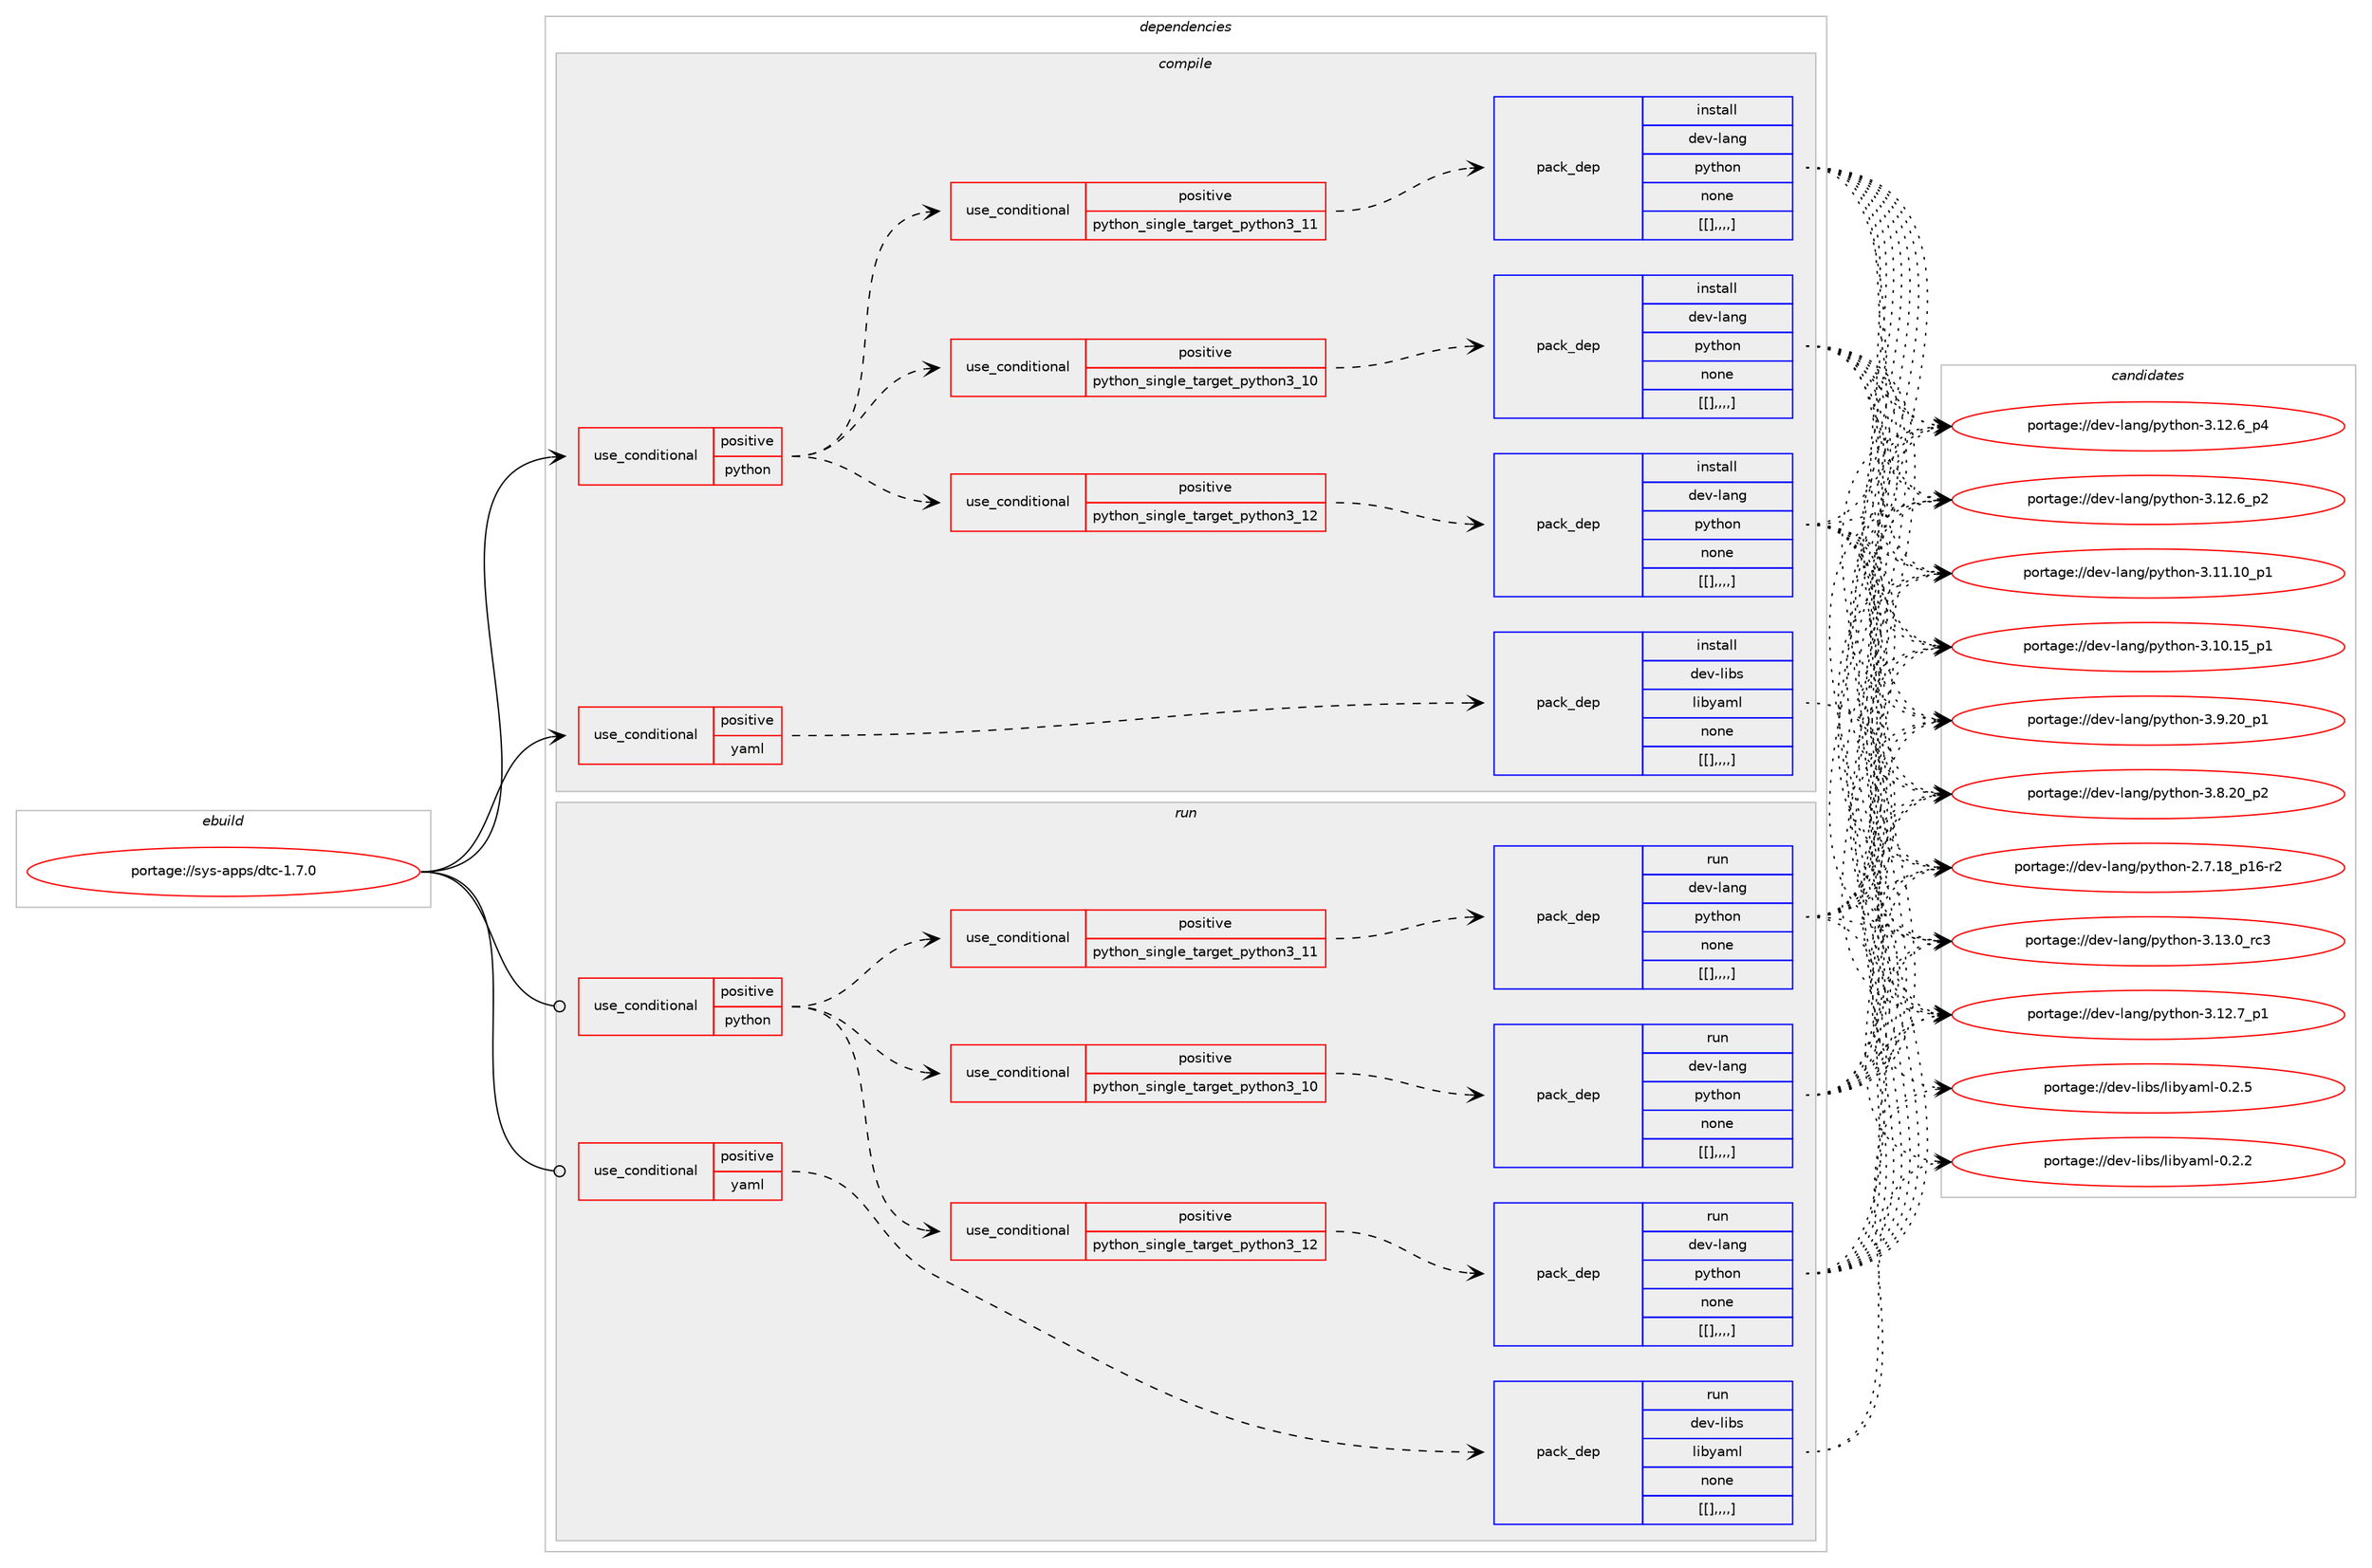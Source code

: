 digraph prolog {

# *************
# Graph options
# *************

newrank=true;
concentrate=true;
compound=true;
graph [rankdir=LR,fontname=Helvetica,fontsize=10,ranksep=1.5];#, ranksep=2.5, nodesep=0.2];
edge  [arrowhead=vee];
node  [fontname=Helvetica,fontsize=10];

# **********
# The ebuild
# **********

subgraph cluster_leftcol {
color=gray;
label=<<i>ebuild</i>>;
id [label="portage://sys-apps/dtc-1.7.0", color=red, width=4, href="../sys-apps/dtc-1.7.0.svg"];
}

# ****************
# The dependencies
# ****************

subgraph cluster_midcol {
color=gray;
label=<<i>dependencies</i>>;
subgraph cluster_compile {
fillcolor="#eeeeee";
style=filled;
label=<<i>compile</i>>;
subgraph cond2037 {
dependency6045 [label=<<TABLE BORDER="0" CELLBORDER="1" CELLSPACING="0" CELLPADDING="4"><TR><TD ROWSPAN="3" CELLPADDING="10">use_conditional</TD></TR><TR><TD>positive</TD></TR><TR><TD>python</TD></TR></TABLE>>, shape=none, color=red];
subgraph cond2038 {
dependency6046 [label=<<TABLE BORDER="0" CELLBORDER="1" CELLSPACING="0" CELLPADDING="4"><TR><TD ROWSPAN="3" CELLPADDING="10">use_conditional</TD></TR><TR><TD>positive</TD></TR><TR><TD>python_single_target_python3_10</TD></TR></TABLE>>, shape=none, color=red];
subgraph pack3993 {
dependency6047 [label=<<TABLE BORDER="0" CELLBORDER="1" CELLSPACING="0" CELLPADDING="4" WIDTH="220"><TR><TD ROWSPAN="6" CELLPADDING="30">pack_dep</TD></TR><TR><TD WIDTH="110">install</TD></TR><TR><TD>dev-lang</TD></TR><TR><TD>python</TD></TR><TR><TD>none</TD></TR><TR><TD>[[],,,,]</TD></TR></TABLE>>, shape=none, color=blue];
}
dependency6046:e -> dependency6047:w [weight=20,style="dashed",arrowhead="vee"];
}
dependency6045:e -> dependency6046:w [weight=20,style="dashed",arrowhead="vee"];
subgraph cond2039 {
dependency6048 [label=<<TABLE BORDER="0" CELLBORDER="1" CELLSPACING="0" CELLPADDING="4"><TR><TD ROWSPAN="3" CELLPADDING="10">use_conditional</TD></TR><TR><TD>positive</TD></TR><TR><TD>python_single_target_python3_11</TD></TR></TABLE>>, shape=none, color=red];
subgraph pack3994 {
dependency6049 [label=<<TABLE BORDER="0" CELLBORDER="1" CELLSPACING="0" CELLPADDING="4" WIDTH="220"><TR><TD ROWSPAN="6" CELLPADDING="30">pack_dep</TD></TR><TR><TD WIDTH="110">install</TD></TR><TR><TD>dev-lang</TD></TR><TR><TD>python</TD></TR><TR><TD>none</TD></TR><TR><TD>[[],,,,]</TD></TR></TABLE>>, shape=none, color=blue];
}
dependency6048:e -> dependency6049:w [weight=20,style="dashed",arrowhead="vee"];
}
dependency6045:e -> dependency6048:w [weight=20,style="dashed",arrowhead="vee"];
subgraph cond2040 {
dependency6050 [label=<<TABLE BORDER="0" CELLBORDER="1" CELLSPACING="0" CELLPADDING="4"><TR><TD ROWSPAN="3" CELLPADDING="10">use_conditional</TD></TR><TR><TD>positive</TD></TR><TR><TD>python_single_target_python3_12</TD></TR></TABLE>>, shape=none, color=red];
subgraph pack3995 {
dependency6051 [label=<<TABLE BORDER="0" CELLBORDER="1" CELLSPACING="0" CELLPADDING="4" WIDTH="220"><TR><TD ROWSPAN="6" CELLPADDING="30">pack_dep</TD></TR><TR><TD WIDTH="110">install</TD></TR><TR><TD>dev-lang</TD></TR><TR><TD>python</TD></TR><TR><TD>none</TD></TR><TR><TD>[[],,,,]</TD></TR></TABLE>>, shape=none, color=blue];
}
dependency6050:e -> dependency6051:w [weight=20,style="dashed",arrowhead="vee"];
}
dependency6045:e -> dependency6050:w [weight=20,style="dashed",arrowhead="vee"];
}
id:e -> dependency6045:w [weight=20,style="solid",arrowhead="vee"];
subgraph cond2041 {
dependency6052 [label=<<TABLE BORDER="0" CELLBORDER="1" CELLSPACING="0" CELLPADDING="4"><TR><TD ROWSPAN="3" CELLPADDING="10">use_conditional</TD></TR><TR><TD>positive</TD></TR><TR><TD>yaml</TD></TR></TABLE>>, shape=none, color=red];
subgraph pack3996 {
dependency6053 [label=<<TABLE BORDER="0" CELLBORDER="1" CELLSPACING="0" CELLPADDING="4" WIDTH="220"><TR><TD ROWSPAN="6" CELLPADDING="30">pack_dep</TD></TR><TR><TD WIDTH="110">install</TD></TR><TR><TD>dev-libs</TD></TR><TR><TD>libyaml</TD></TR><TR><TD>none</TD></TR><TR><TD>[[],,,,]</TD></TR></TABLE>>, shape=none, color=blue];
}
dependency6052:e -> dependency6053:w [weight=20,style="dashed",arrowhead="vee"];
}
id:e -> dependency6052:w [weight=20,style="solid",arrowhead="vee"];
}
subgraph cluster_compileandrun {
fillcolor="#eeeeee";
style=filled;
label=<<i>compile and run</i>>;
}
subgraph cluster_run {
fillcolor="#eeeeee";
style=filled;
label=<<i>run</i>>;
subgraph cond2042 {
dependency6054 [label=<<TABLE BORDER="0" CELLBORDER="1" CELLSPACING="0" CELLPADDING="4"><TR><TD ROWSPAN="3" CELLPADDING="10">use_conditional</TD></TR><TR><TD>positive</TD></TR><TR><TD>python</TD></TR></TABLE>>, shape=none, color=red];
subgraph cond2043 {
dependency6055 [label=<<TABLE BORDER="0" CELLBORDER="1" CELLSPACING="0" CELLPADDING="4"><TR><TD ROWSPAN="3" CELLPADDING="10">use_conditional</TD></TR><TR><TD>positive</TD></TR><TR><TD>python_single_target_python3_10</TD></TR></TABLE>>, shape=none, color=red];
subgraph pack3997 {
dependency6056 [label=<<TABLE BORDER="0" CELLBORDER="1" CELLSPACING="0" CELLPADDING="4" WIDTH="220"><TR><TD ROWSPAN="6" CELLPADDING="30">pack_dep</TD></TR><TR><TD WIDTH="110">run</TD></TR><TR><TD>dev-lang</TD></TR><TR><TD>python</TD></TR><TR><TD>none</TD></TR><TR><TD>[[],,,,]</TD></TR></TABLE>>, shape=none, color=blue];
}
dependency6055:e -> dependency6056:w [weight=20,style="dashed",arrowhead="vee"];
}
dependency6054:e -> dependency6055:w [weight=20,style="dashed",arrowhead="vee"];
subgraph cond2044 {
dependency6057 [label=<<TABLE BORDER="0" CELLBORDER="1" CELLSPACING="0" CELLPADDING="4"><TR><TD ROWSPAN="3" CELLPADDING="10">use_conditional</TD></TR><TR><TD>positive</TD></TR><TR><TD>python_single_target_python3_11</TD></TR></TABLE>>, shape=none, color=red];
subgraph pack3998 {
dependency6058 [label=<<TABLE BORDER="0" CELLBORDER="1" CELLSPACING="0" CELLPADDING="4" WIDTH="220"><TR><TD ROWSPAN="6" CELLPADDING="30">pack_dep</TD></TR><TR><TD WIDTH="110">run</TD></TR><TR><TD>dev-lang</TD></TR><TR><TD>python</TD></TR><TR><TD>none</TD></TR><TR><TD>[[],,,,]</TD></TR></TABLE>>, shape=none, color=blue];
}
dependency6057:e -> dependency6058:w [weight=20,style="dashed",arrowhead="vee"];
}
dependency6054:e -> dependency6057:w [weight=20,style="dashed",arrowhead="vee"];
subgraph cond2045 {
dependency6059 [label=<<TABLE BORDER="0" CELLBORDER="1" CELLSPACING="0" CELLPADDING="4"><TR><TD ROWSPAN="3" CELLPADDING="10">use_conditional</TD></TR><TR><TD>positive</TD></TR><TR><TD>python_single_target_python3_12</TD></TR></TABLE>>, shape=none, color=red];
subgraph pack3999 {
dependency6060 [label=<<TABLE BORDER="0" CELLBORDER="1" CELLSPACING="0" CELLPADDING="4" WIDTH="220"><TR><TD ROWSPAN="6" CELLPADDING="30">pack_dep</TD></TR><TR><TD WIDTH="110">run</TD></TR><TR><TD>dev-lang</TD></TR><TR><TD>python</TD></TR><TR><TD>none</TD></TR><TR><TD>[[],,,,]</TD></TR></TABLE>>, shape=none, color=blue];
}
dependency6059:e -> dependency6060:w [weight=20,style="dashed",arrowhead="vee"];
}
dependency6054:e -> dependency6059:w [weight=20,style="dashed",arrowhead="vee"];
}
id:e -> dependency6054:w [weight=20,style="solid",arrowhead="odot"];
subgraph cond2046 {
dependency6061 [label=<<TABLE BORDER="0" CELLBORDER="1" CELLSPACING="0" CELLPADDING="4"><TR><TD ROWSPAN="3" CELLPADDING="10">use_conditional</TD></TR><TR><TD>positive</TD></TR><TR><TD>yaml</TD></TR></TABLE>>, shape=none, color=red];
subgraph pack4000 {
dependency6062 [label=<<TABLE BORDER="0" CELLBORDER="1" CELLSPACING="0" CELLPADDING="4" WIDTH="220"><TR><TD ROWSPAN="6" CELLPADDING="30">pack_dep</TD></TR><TR><TD WIDTH="110">run</TD></TR><TR><TD>dev-libs</TD></TR><TR><TD>libyaml</TD></TR><TR><TD>none</TD></TR><TR><TD>[[],,,,]</TD></TR></TABLE>>, shape=none, color=blue];
}
dependency6061:e -> dependency6062:w [weight=20,style="dashed",arrowhead="vee"];
}
id:e -> dependency6061:w [weight=20,style="solid",arrowhead="odot"];
}
}

# **************
# The candidates
# **************

subgraph cluster_choices {
rank=same;
color=gray;
label=<<i>candidates</i>>;

subgraph choice3993 {
color=black;
nodesep=1;
choice10010111845108971101034711212111610411111045514649514648951149951 [label="portage://dev-lang/python-3.13.0_rc3", color=red, width=4,href="../dev-lang/python-3.13.0_rc3.svg"];
choice100101118451089711010347112121116104111110455146495046559511249 [label="portage://dev-lang/python-3.12.7_p1", color=red, width=4,href="../dev-lang/python-3.12.7_p1.svg"];
choice100101118451089711010347112121116104111110455146495046549511252 [label="portage://dev-lang/python-3.12.6_p4", color=red, width=4,href="../dev-lang/python-3.12.6_p4.svg"];
choice100101118451089711010347112121116104111110455146495046549511250 [label="portage://dev-lang/python-3.12.6_p2", color=red, width=4,href="../dev-lang/python-3.12.6_p2.svg"];
choice10010111845108971101034711212111610411111045514649494649489511249 [label="portage://dev-lang/python-3.11.10_p1", color=red, width=4,href="../dev-lang/python-3.11.10_p1.svg"];
choice10010111845108971101034711212111610411111045514649484649539511249 [label="portage://dev-lang/python-3.10.15_p1", color=red, width=4,href="../dev-lang/python-3.10.15_p1.svg"];
choice100101118451089711010347112121116104111110455146574650489511249 [label="portage://dev-lang/python-3.9.20_p1", color=red, width=4,href="../dev-lang/python-3.9.20_p1.svg"];
choice100101118451089711010347112121116104111110455146564650489511250 [label="portage://dev-lang/python-3.8.20_p2", color=red, width=4,href="../dev-lang/python-3.8.20_p2.svg"];
choice100101118451089711010347112121116104111110455046554649569511249544511450 [label="portage://dev-lang/python-2.7.18_p16-r2", color=red, width=4,href="../dev-lang/python-2.7.18_p16-r2.svg"];
dependency6047:e -> choice10010111845108971101034711212111610411111045514649514648951149951:w [style=dotted,weight="100"];
dependency6047:e -> choice100101118451089711010347112121116104111110455146495046559511249:w [style=dotted,weight="100"];
dependency6047:e -> choice100101118451089711010347112121116104111110455146495046549511252:w [style=dotted,weight="100"];
dependency6047:e -> choice100101118451089711010347112121116104111110455146495046549511250:w [style=dotted,weight="100"];
dependency6047:e -> choice10010111845108971101034711212111610411111045514649494649489511249:w [style=dotted,weight="100"];
dependency6047:e -> choice10010111845108971101034711212111610411111045514649484649539511249:w [style=dotted,weight="100"];
dependency6047:e -> choice100101118451089711010347112121116104111110455146574650489511249:w [style=dotted,weight="100"];
dependency6047:e -> choice100101118451089711010347112121116104111110455146564650489511250:w [style=dotted,weight="100"];
dependency6047:e -> choice100101118451089711010347112121116104111110455046554649569511249544511450:w [style=dotted,weight="100"];
}
subgraph choice3994 {
color=black;
nodesep=1;
choice10010111845108971101034711212111610411111045514649514648951149951 [label="portage://dev-lang/python-3.13.0_rc3", color=red, width=4,href="../dev-lang/python-3.13.0_rc3.svg"];
choice100101118451089711010347112121116104111110455146495046559511249 [label="portage://dev-lang/python-3.12.7_p1", color=red, width=4,href="../dev-lang/python-3.12.7_p1.svg"];
choice100101118451089711010347112121116104111110455146495046549511252 [label="portage://dev-lang/python-3.12.6_p4", color=red, width=4,href="../dev-lang/python-3.12.6_p4.svg"];
choice100101118451089711010347112121116104111110455146495046549511250 [label="portage://dev-lang/python-3.12.6_p2", color=red, width=4,href="../dev-lang/python-3.12.6_p2.svg"];
choice10010111845108971101034711212111610411111045514649494649489511249 [label="portage://dev-lang/python-3.11.10_p1", color=red, width=4,href="../dev-lang/python-3.11.10_p1.svg"];
choice10010111845108971101034711212111610411111045514649484649539511249 [label="portage://dev-lang/python-3.10.15_p1", color=red, width=4,href="../dev-lang/python-3.10.15_p1.svg"];
choice100101118451089711010347112121116104111110455146574650489511249 [label="portage://dev-lang/python-3.9.20_p1", color=red, width=4,href="../dev-lang/python-3.9.20_p1.svg"];
choice100101118451089711010347112121116104111110455146564650489511250 [label="portage://dev-lang/python-3.8.20_p2", color=red, width=4,href="../dev-lang/python-3.8.20_p2.svg"];
choice100101118451089711010347112121116104111110455046554649569511249544511450 [label="portage://dev-lang/python-2.7.18_p16-r2", color=red, width=4,href="../dev-lang/python-2.7.18_p16-r2.svg"];
dependency6049:e -> choice10010111845108971101034711212111610411111045514649514648951149951:w [style=dotted,weight="100"];
dependency6049:e -> choice100101118451089711010347112121116104111110455146495046559511249:w [style=dotted,weight="100"];
dependency6049:e -> choice100101118451089711010347112121116104111110455146495046549511252:w [style=dotted,weight="100"];
dependency6049:e -> choice100101118451089711010347112121116104111110455146495046549511250:w [style=dotted,weight="100"];
dependency6049:e -> choice10010111845108971101034711212111610411111045514649494649489511249:w [style=dotted,weight="100"];
dependency6049:e -> choice10010111845108971101034711212111610411111045514649484649539511249:w [style=dotted,weight="100"];
dependency6049:e -> choice100101118451089711010347112121116104111110455146574650489511249:w [style=dotted,weight="100"];
dependency6049:e -> choice100101118451089711010347112121116104111110455146564650489511250:w [style=dotted,weight="100"];
dependency6049:e -> choice100101118451089711010347112121116104111110455046554649569511249544511450:w [style=dotted,weight="100"];
}
subgraph choice3995 {
color=black;
nodesep=1;
choice10010111845108971101034711212111610411111045514649514648951149951 [label="portage://dev-lang/python-3.13.0_rc3", color=red, width=4,href="../dev-lang/python-3.13.0_rc3.svg"];
choice100101118451089711010347112121116104111110455146495046559511249 [label="portage://dev-lang/python-3.12.7_p1", color=red, width=4,href="../dev-lang/python-3.12.7_p1.svg"];
choice100101118451089711010347112121116104111110455146495046549511252 [label="portage://dev-lang/python-3.12.6_p4", color=red, width=4,href="../dev-lang/python-3.12.6_p4.svg"];
choice100101118451089711010347112121116104111110455146495046549511250 [label="portage://dev-lang/python-3.12.6_p2", color=red, width=4,href="../dev-lang/python-3.12.6_p2.svg"];
choice10010111845108971101034711212111610411111045514649494649489511249 [label="portage://dev-lang/python-3.11.10_p1", color=red, width=4,href="../dev-lang/python-3.11.10_p1.svg"];
choice10010111845108971101034711212111610411111045514649484649539511249 [label="portage://dev-lang/python-3.10.15_p1", color=red, width=4,href="../dev-lang/python-3.10.15_p1.svg"];
choice100101118451089711010347112121116104111110455146574650489511249 [label="portage://dev-lang/python-3.9.20_p1", color=red, width=4,href="../dev-lang/python-3.9.20_p1.svg"];
choice100101118451089711010347112121116104111110455146564650489511250 [label="portage://dev-lang/python-3.8.20_p2", color=red, width=4,href="../dev-lang/python-3.8.20_p2.svg"];
choice100101118451089711010347112121116104111110455046554649569511249544511450 [label="portage://dev-lang/python-2.7.18_p16-r2", color=red, width=4,href="../dev-lang/python-2.7.18_p16-r2.svg"];
dependency6051:e -> choice10010111845108971101034711212111610411111045514649514648951149951:w [style=dotted,weight="100"];
dependency6051:e -> choice100101118451089711010347112121116104111110455146495046559511249:w [style=dotted,weight="100"];
dependency6051:e -> choice100101118451089711010347112121116104111110455146495046549511252:w [style=dotted,weight="100"];
dependency6051:e -> choice100101118451089711010347112121116104111110455146495046549511250:w [style=dotted,weight="100"];
dependency6051:e -> choice10010111845108971101034711212111610411111045514649494649489511249:w [style=dotted,weight="100"];
dependency6051:e -> choice10010111845108971101034711212111610411111045514649484649539511249:w [style=dotted,weight="100"];
dependency6051:e -> choice100101118451089711010347112121116104111110455146574650489511249:w [style=dotted,weight="100"];
dependency6051:e -> choice100101118451089711010347112121116104111110455146564650489511250:w [style=dotted,weight="100"];
dependency6051:e -> choice100101118451089711010347112121116104111110455046554649569511249544511450:w [style=dotted,weight="100"];
}
subgraph choice3996 {
color=black;
nodesep=1;
choice1001011184510810598115471081059812197109108454846504653 [label="portage://dev-libs/libyaml-0.2.5", color=red, width=4,href="../dev-libs/libyaml-0.2.5.svg"];
choice1001011184510810598115471081059812197109108454846504650 [label="portage://dev-libs/libyaml-0.2.2", color=red, width=4,href="../dev-libs/libyaml-0.2.2.svg"];
dependency6053:e -> choice1001011184510810598115471081059812197109108454846504653:w [style=dotted,weight="100"];
dependency6053:e -> choice1001011184510810598115471081059812197109108454846504650:w [style=dotted,weight="100"];
}
subgraph choice3997 {
color=black;
nodesep=1;
choice10010111845108971101034711212111610411111045514649514648951149951 [label="portage://dev-lang/python-3.13.0_rc3", color=red, width=4,href="../dev-lang/python-3.13.0_rc3.svg"];
choice100101118451089711010347112121116104111110455146495046559511249 [label="portage://dev-lang/python-3.12.7_p1", color=red, width=4,href="../dev-lang/python-3.12.7_p1.svg"];
choice100101118451089711010347112121116104111110455146495046549511252 [label="portage://dev-lang/python-3.12.6_p4", color=red, width=4,href="../dev-lang/python-3.12.6_p4.svg"];
choice100101118451089711010347112121116104111110455146495046549511250 [label="portage://dev-lang/python-3.12.6_p2", color=red, width=4,href="../dev-lang/python-3.12.6_p2.svg"];
choice10010111845108971101034711212111610411111045514649494649489511249 [label="portage://dev-lang/python-3.11.10_p1", color=red, width=4,href="../dev-lang/python-3.11.10_p1.svg"];
choice10010111845108971101034711212111610411111045514649484649539511249 [label="portage://dev-lang/python-3.10.15_p1", color=red, width=4,href="../dev-lang/python-3.10.15_p1.svg"];
choice100101118451089711010347112121116104111110455146574650489511249 [label="portage://dev-lang/python-3.9.20_p1", color=red, width=4,href="../dev-lang/python-3.9.20_p1.svg"];
choice100101118451089711010347112121116104111110455146564650489511250 [label="portage://dev-lang/python-3.8.20_p2", color=red, width=4,href="../dev-lang/python-3.8.20_p2.svg"];
choice100101118451089711010347112121116104111110455046554649569511249544511450 [label="portage://dev-lang/python-2.7.18_p16-r2", color=red, width=4,href="../dev-lang/python-2.7.18_p16-r2.svg"];
dependency6056:e -> choice10010111845108971101034711212111610411111045514649514648951149951:w [style=dotted,weight="100"];
dependency6056:e -> choice100101118451089711010347112121116104111110455146495046559511249:w [style=dotted,weight="100"];
dependency6056:e -> choice100101118451089711010347112121116104111110455146495046549511252:w [style=dotted,weight="100"];
dependency6056:e -> choice100101118451089711010347112121116104111110455146495046549511250:w [style=dotted,weight="100"];
dependency6056:e -> choice10010111845108971101034711212111610411111045514649494649489511249:w [style=dotted,weight="100"];
dependency6056:e -> choice10010111845108971101034711212111610411111045514649484649539511249:w [style=dotted,weight="100"];
dependency6056:e -> choice100101118451089711010347112121116104111110455146574650489511249:w [style=dotted,weight="100"];
dependency6056:e -> choice100101118451089711010347112121116104111110455146564650489511250:w [style=dotted,weight="100"];
dependency6056:e -> choice100101118451089711010347112121116104111110455046554649569511249544511450:w [style=dotted,weight="100"];
}
subgraph choice3998 {
color=black;
nodesep=1;
choice10010111845108971101034711212111610411111045514649514648951149951 [label="portage://dev-lang/python-3.13.0_rc3", color=red, width=4,href="../dev-lang/python-3.13.0_rc3.svg"];
choice100101118451089711010347112121116104111110455146495046559511249 [label="portage://dev-lang/python-3.12.7_p1", color=red, width=4,href="../dev-lang/python-3.12.7_p1.svg"];
choice100101118451089711010347112121116104111110455146495046549511252 [label="portage://dev-lang/python-3.12.6_p4", color=red, width=4,href="../dev-lang/python-3.12.6_p4.svg"];
choice100101118451089711010347112121116104111110455146495046549511250 [label="portage://dev-lang/python-3.12.6_p2", color=red, width=4,href="../dev-lang/python-3.12.6_p2.svg"];
choice10010111845108971101034711212111610411111045514649494649489511249 [label="portage://dev-lang/python-3.11.10_p1", color=red, width=4,href="../dev-lang/python-3.11.10_p1.svg"];
choice10010111845108971101034711212111610411111045514649484649539511249 [label="portage://dev-lang/python-3.10.15_p1", color=red, width=4,href="../dev-lang/python-3.10.15_p1.svg"];
choice100101118451089711010347112121116104111110455146574650489511249 [label="portage://dev-lang/python-3.9.20_p1", color=red, width=4,href="../dev-lang/python-3.9.20_p1.svg"];
choice100101118451089711010347112121116104111110455146564650489511250 [label="portage://dev-lang/python-3.8.20_p2", color=red, width=4,href="../dev-lang/python-3.8.20_p2.svg"];
choice100101118451089711010347112121116104111110455046554649569511249544511450 [label="portage://dev-lang/python-2.7.18_p16-r2", color=red, width=4,href="../dev-lang/python-2.7.18_p16-r2.svg"];
dependency6058:e -> choice10010111845108971101034711212111610411111045514649514648951149951:w [style=dotted,weight="100"];
dependency6058:e -> choice100101118451089711010347112121116104111110455146495046559511249:w [style=dotted,weight="100"];
dependency6058:e -> choice100101118451089711010347112121116104111110455146495046549511252:w [style=dotted,weight="100"];
dependency6058:e -> choice100101118451089711010347112121116104111110455146495046549511250:w [style=dotted,weight="100"];
dependency6058:e -> choice10010111845108971101034711212111610411111045514649494649489511249:w [style=dotted,weight="100"];
dependency6058:e -> choice10010111845108971101034711212111610411111045514649484649539511249:w [style=dotted,weight="100"];
dependency6058:e -> choice100101118451089711010347112121116104111110455146574650489511249:w [style=dotted,weight="100"];
dependency6058:e -> choice100101118451089711010347112121116104111110455146564650489511250:w [style=dotted,weight="100"];
dependency6058:e -> choice100101118451089711010347112121116104111110455046554649569511249544511450:w [style=dotted,weight="100"];
}
subgraph choice3999 {
color=black;
nodesep=1;
choice10010111845108971101034711212111610411111045514649514648951149951 [label="portage://dev-lang/python-3.13.0_rc3", color=red, width=4,href="../dev-lang/python-3.13.0_rc3.svg"];
choice100101118451089711010347112121116104111110455146495046559511249 [label="portage://dev-lang/python-3.12.7_p1", color=red, width=4,href="../dev-lang/python-3.12.7_p1.svg"];
choice100101118451089711010347112121116104111110455146495046549511252 [label="portage://dev-lang/python-3.12.6_p4", color=red, width=4,href="../dev-lang/python-3.12.6_p4.svg"];
choice100101118451089711010347112121116104111110455146495046549511250 [label="portage://dev-lang/python-3.12.6_p2", color=red, width=4,href="../dev-lang/python-3.12.6_p2.svg"];
choice10010111845108971101034711212111610411111045514649494649489511249 [label="portage://dev-lang/python-3.11.10_p1", color=red, width=4,href="../dev-lang/python-3.11.10_p1.svg"];
choice10010111845108971101034711212111610411111045514649484649539511249 [label="portage://dev-lang/python-3.10.15_p1", color=red, width=4,href="../dev-lang/python-3.10.15_p1.svg"];
choice100101118451089711010347112121116104111110455146574650489511249 [label="portage://dev-lang/python-3.9.20_p1", color=red, width=4,href="../dev-lang/python-3.9.20_p1.svg"];
choice100101118451089711010347112121116104111110455146564650489511250 [label="portage://dev-lang/python-3.8.20_p2", color=red, width=4,href="../dev-lang/python-3.8.20_p2.svg"];
choice100101118451089711010347112121116104111110455046554649569511249544511450 [label="portage://dev-lang/python-2.7.18_p16-r2", color=red, width=4,href="../dev-lang/python-2.7.18_p16-r2.svg"];
dependency6060:e -> choice10010111845108971101034711212111610411111045514649514648951149951:w [style=dotted,weight="100"];
dependency6060:e -> choice100101118451089711010347112121116104111110455146495046559511249:w [style=dotted,weight="100"];
dependency6060:e -> choice100101118451089711010347112121116104111110455146495046549511252:w [style=dotted,weight="100"];
dependency6060:e -> choice100101118451089711010347112121116104111110455146495046549511250:w [style=dotted,weight="100"];
dependency6060:e -> choice10010111845108971101034711212111610411111045514649494649489511249:w [style=dotted,weight="100"];
dependency6060:e -> choice10010111845108971101034711212111610411111045514649484649539511249:w [style=dotted,weight="100"];
dependency6060:e -> choice100101118451089711010347112121116104111110455146574650489511249:w [style=dotted,weight="100"];
dependency6060:e -> choice100101118451089711010347112121116104111110455146564650489511250:w [style=dotted,weight="100"];
dependency6060:e -> choice100101118451089711010347112121116104111110455046554649569511249544511450:w [style=dotted,weight="100"];
}
subgraph choice4000 {
color=black;
nodesep=1;
choice1001011184510810598115471081059812197109108454846504653 [label="portage://dev-libs/libyaml-0.2.5", color=red, width=4,href="../dev-libs/libyaml-0.2.5.svg"];
choice1001011184510810598115471081059812197109108454846504650 [label="portage://dev-libs/libyaml-0.2.2", color=red, width=4,href="../dev-libs/libyaml-0.2.2.svg"];
dependency6062:e -> choice1001011184510810598115471081059812197109108454846504653:w [style=dotted,weight="100"];
dependency6062:e -> choice1001011184510810598115471081059812197109108454846504650:w [style=dotted,weight="100"];
}
}

}
